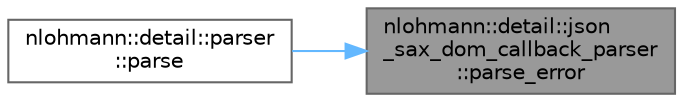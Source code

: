 digraph "nlohmann::detail::json_sax_dom_callback_parser::parse_error"
{
 // LATEX_PDF_SIZE
  bgcolor="transparent";
  edge [fontname=Helvetica,fontsize=10,labelfontname=Helvetica,labelfontsize=10];
  node [fontname=Helvetica,fontsize=10,shape=box,height=0.2,width=0.4];
  rankdir="RL";
  Node1 [label="nlohmann::detail::json\l_sax_dom_callback_parser\l::parse_error",height=0.2,width=0.4,color="gray40", fillcolor="grey60", style="filled", fontcolor="black",tooltip=" "];
  Node1 -> Node2 [dir="back",color="steelblue1",style="solid"];
  Node2 [label="nlohmann::detail::parser\l::parse",height=0.2,width=0.4,color="grey40", fillcolor="white", style="filled",URL="$a01999.html#a75fb9145ea85f1ad9cc14f61981e1111",tooltip="public parser interface"];
}
